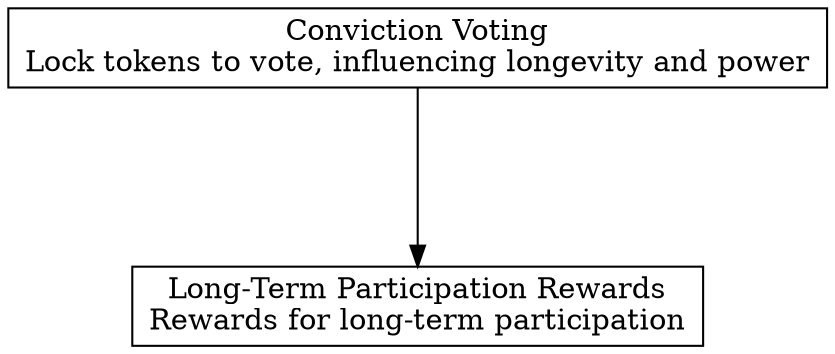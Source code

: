 digraph "" {
	graph [nodesep=0.6,
		rankdir=TB,
		ranksep=1.2
	];
	node [label="\N",
		shape=box
	];
	"Long-Term Participation Rewards"	[label="Long-Term Participation Rewards\nRewards for long-term participation"];
	"Conviction Voting"	[label="Conviction Voting\nLock tokens to vote, influencing longevity and power"];
	"Conviction Voting" -> "Long-Term Participation Rewards";
}
